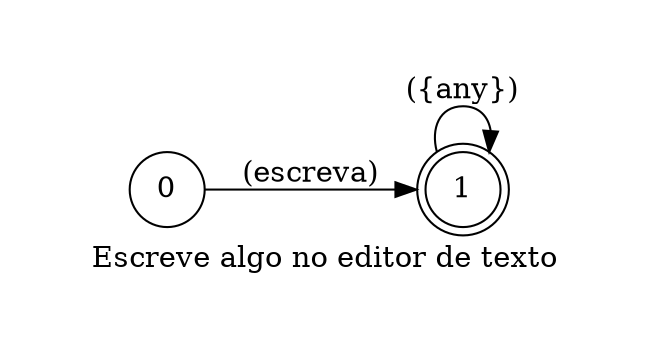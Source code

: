 digraph Write {
    id="write";
    label="Escreve algo no editor de texto";
    lang="pt-BR";
    langName="Português";
    pad="0.5";
    rankdir=LR;
    node[shape=doublecircle]; 1;
    node[shape=circle];

    0 -> 1 [label="(escreva)"];
    1 -> 1 [label="({any})", store=text];

    title="Escreva";
    desc="Escreve um pedaço de texto no editor de texto";
}